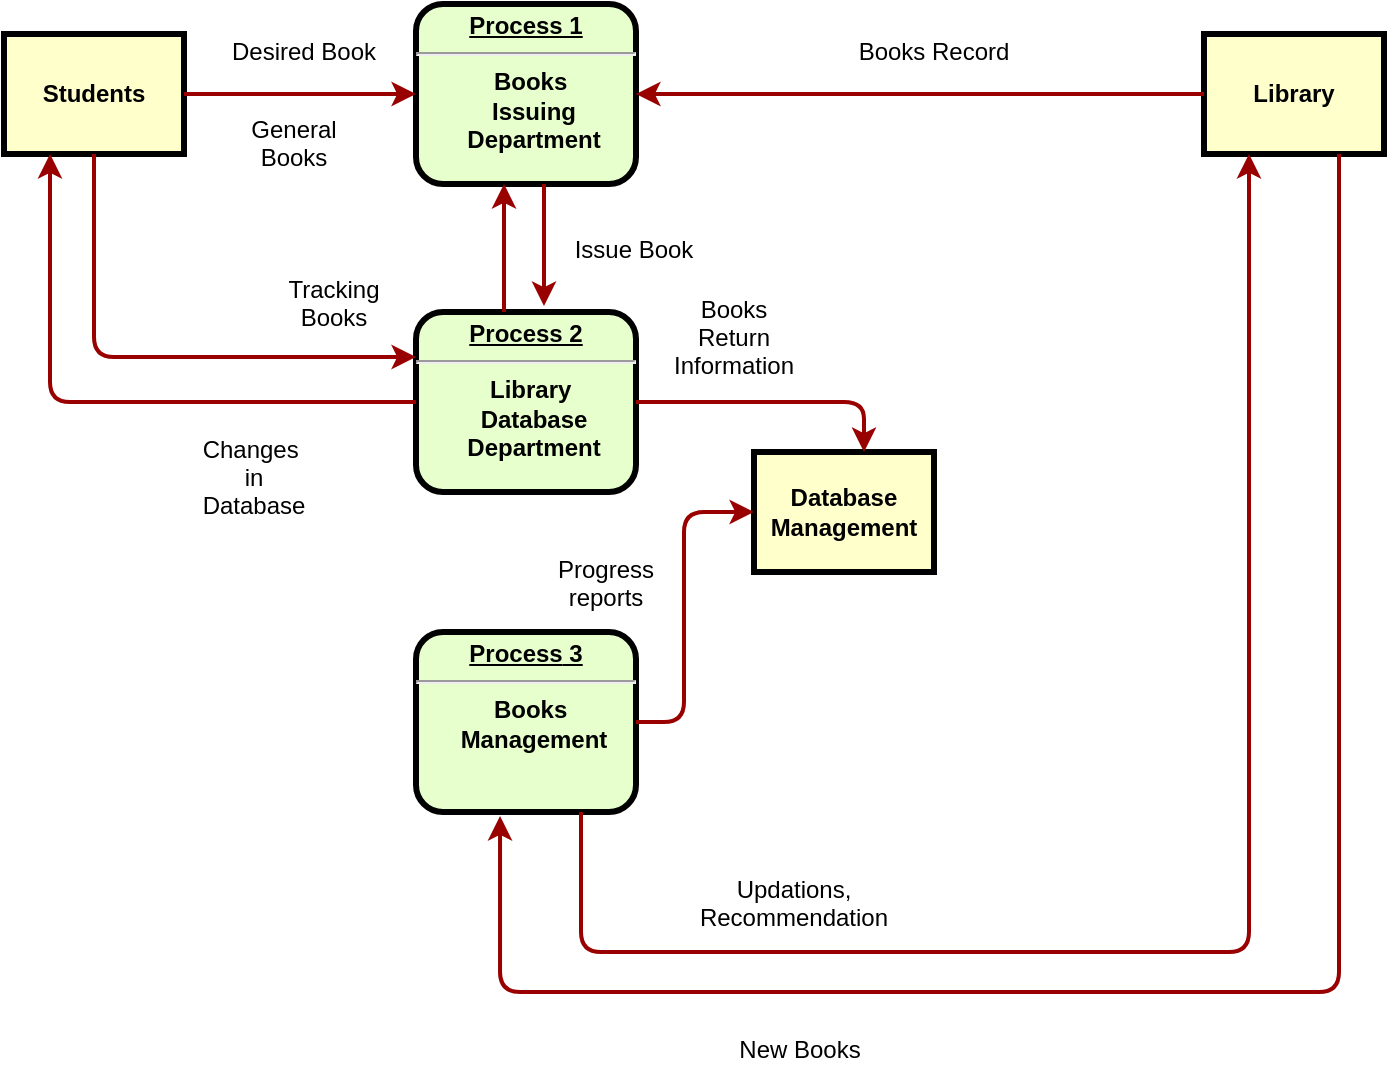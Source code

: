 <mxfile version="13.6.2" type="github">
  <diagram name="Page-1" id="c7558073-3199-34d8-9f00-42111426c3f3">
    <mxGraphModel dx="1186" dy="560" grid="1" gridSize="10" guides="1" tooltips="1" connect="1" arrows="1" fold="1" page="1" pageScale="1" pageWidth="826" pageHeight="1169" background="#ffffff" math="0" shadow="0">
      <root>
        <mxCell id="0" />
        <mxCell id="1" parent="0" />
        <mxCell id="2" value="&lt;p style=&quot;margin: 0px ; margin-top: 4px ; text-align: center ; text-decoration: underline&quot;&gt;&lt;strong&gt;Process 1&lt;br&gt;&lt;/strong&gt;&lt;/p&gt;&lt;hr&gt;&lt;p style=&quot;margin: 0px ; margin-left: 8px&quot;&gt;Books&amp;nbsp;&lt;/p&gt;&lt;p style=&quot;margin: 0px ; margin-left: 8px&quot;&gt;Issuing&lt;/p&gt;&lt;p style=&quot;margin: 0px ; margin-left: 8px&quot;&gt;Department&lt;/p&gt;" style="verticalAlign=middle;align=center;overflow=fill;fontSize=12;fontFamily=Helvetica;html=1;rounded=1;fontStyle=1;strokeWidth=3;fillColor=#E6FFCC" parent="1" vertex="1">
          <mxGeometry x="236" y="236" width="110" height="90" as="geometry" />
        </mxCell>
        <mxCell id="3" value="Library" style="whiteSpace=wrap;align=center;verticalAlign=middle;fontStyle=1;strokeWidth=3;fillColor=#FFFFCC" parent="1" vertex="1">
          <mxGeometry x="630" y="251" width="90" height="60" as="geometry" />
        </mxCell>
        <mxCell id="4" value="Students" style="whiteSpace=wrap;align=center;verticalAlign=middle;fontStyle=1;strokeWidth=3;fillColor=#FFFFCC" parent="1" vertex="1">
          <mxGeometry x="30" y="251" width="90" height="60" as="geometry" />
        </mxCell>
        <mxCell id="6" value="&lt;p style=&quot;margin: 0px ; margin-top: 4px ; text-align: center ; text-decoration: underline&quot;&gt;&lt;strong&gt;Process 2&lt;br&gt;&lt;/strong&gt;&lt;/p&gt;&lt;hr&gt;&lt;p style=&quot;margin: 0px ; margin-left: 8px&quot;&gt;Library&amp;nbsp;&lt;/p&gt;&lt;p style=&quot;margin: 0px ; margin-left: 8px&quot;&gt;Database&lt;/p&gt;&lt;p style=&quot;margin: 0px ; margin-left: 8px&quot;&gt;Department&lt;/p&gt;" style="verticalAlign=middle;align=center;overflow=fill;fontSize=12;fontFamily=Helvetica;html=1;rounded=1;fontStyle=1;strokeWidth=3;fillColor=#E6FFCC" parent="1" vertex="1">
          <mxGeometry x="236" y="390" width="110" height="90" as="geometry" />
        </mxCell>
        <mxCell id="7" value="&lt;p style=&quot;margin: 0px ; margin-top: 4px ; text-align: center ; text-decoration: underline&quot;&gt;&lt;strong&gt;&lt;strong&gt;Process&lt;/strong&gt; 3&lt;br&gt;&lt;/strong&gt;&lt;/p&gt;&lt;hr&gt;&lt;p style=&quot;margin: 0px ; margin-left: 8px&quot;&gt;Books&amp;nbsp;&lt;/p&gt;&lt;p style=&quot;margin: 0px ; margin-left: 8px&quot;&gt;Management&lt;/p&gt;" style="verticalAlign=middle;align=center;overflow=fill;fontSize=12;fontFamily=Helvetica;html=1;rounded=1;fontStyle=1;strokeWidth=3;fillColor=#E6FFCC" parent="1" vertex="1">
          <mxGeometry x="236" y="550" width="110" height="90" as="geometry" />
        </mxCell>
        <mxCell id="12" value="Database&#xa;Management" style="whiteSpace=wrap;align=center;verticalAlign=middle;fontStyle=1;strokeWidth=3;fillColor=#FFFFCC" parent="1" vertex="1">
          <mxGeometry x="405" y="460" width="90" height="60" as="geometry" />
        </mxCell>
        <mxCell id="36" value="" style="edgeStyle=none;noEdgeStyle=1;strokeColor=#990000;strokeWidth=2" parent="1" source="3" target="2" edge="1">
          <mxGeometry width="100" height="100" relative="1" as="geometry">
            <mxPoint x="20" y="250" as="sourcePoint" />
            <mxPoint x="120" y="150" as="targetPoint" />
          </mxGeometry>
        </mxCell>
        <mxCell id="37" value="" style="edgeStyle=none;noEdgeStyle=1;strokeColor=#990000;strokeWidth=2" parent="1" source="4" target="2" edge="1">
          <mxGeometry width="100" height="100" relative="1" as="geometry">
            <mxPoint x="280" y="190" as="sourcePoint" />
            <mxPoint x="380" y="90" as="targetPoint" />
          </mxGeometry>
        </mxCell>
        <mxCell id="52" value="Desired Book" style="text;spacingTop=-5;align=center" parent="1" vertex="1">
          <mxGeometry x="165" y="251" width="30" height="20" as="geometry" />
        </mxCell>
        <mxCell id="53" value="Books Record" style="text;spacingTop=-5;align=center" parent="1" vertex="1">
          <mxGeometry x="480" y="251" width="30" height="20" as="geometry" />
        </mxCell>
        <mxCell id="54" value="General &#xa;Books" style="text;spacingTop=-5;align=center" parent="1" vertex="1">
          <mxGeometry x="160" y="290" width="30" height="20" as="geometry" />
        </mxCell>
        <mxCell id="55" value="" style="edgeStyle=elbowEdgeStyle;elbow=horizontal;strokeColor=#990000;strokeWidth=2;exitX=0.4;exitY=0;exitDx=0;exitDy=0;exitPerimeter=0;" parent="1" source="6" target="2" edge="1">
          <mxGeometry width="100" height="100" relative="1" as="geometry">
            <mxPoint x="280" y="370" as="sourcePoint" />
            <mxPoint x="150" y="430" as="targetPoint" />
            <Array as="points">
              <mxPoint x="280" y="350" />
              <mxPoint x="260" y="370" />
            </Array>
          </mxGeometry>
        </mxCell>
        <mxCell id="56" value="" style="edgeStyle=elbowEdgeStyle;elbow=horizontal;strokeColor=#990000;strokeWidth=2;entryX=0.582;entryY=-0.033;entryDx=0;entryDy=0;entryPerimeter=0;" parent="1" source="2" target="6" edge="1">
          <mxGeometry width="100" height="100" relative="1" as="geometry">
            <mxPoint x="50" y="500" as="sourcePoint" />
            <mxPoint x="310" y="360" as="targetPoint" />
            <Array as="points">
              <mxPoint x="300" y="360" />
            </Array>
          </mxGeometry>
        </mxCell>
        <mxCell id="57" value="Issue Book" style="text;spacingTop=-5;align=center" parent="1" vertex="1">
          <mxGeometry x="330" y="350" width="30" height="20" as="geometry" />
        </mxCell>
        <mxCell id="58" value="" style="edgeStyle=elbowEdgeStyle;elbow=horizontal;strokeColor=#990000;strokeWidth=2;entryX=0;entryY=0.25;entryDx=0;entryDy=0;exitX=0.5;exitY=1;exitDx=0;exitDy=0;" parent="1" source="4" target="6" edge="1">
          <mxGeometry width="100" height="100" relative="1" as="geometry">
            <mxPoint x="90" y="330" as="sourcePoint" />
            <mxPoint x="250" y="490" as="targetPoint" />
            <Array as="points">
              <mxPoint x="75" y="360" />
              <mxPoint x="255" y="690" />
            </Array>
          </mxGeometry>
        </mxCell>
        <mxCell id="59" value="" style="edgeStyle=elbowEdgeStyle;elbow=horizontal;strokeColor=#990000;strokeWidth=2;" parent="1" source="6" target="4" edge="1">
          <mxGeometry width="100" height="100" relative="1" as="geometry">
            <mxPoint x="165" y="750" as="sourcePoint" />
            <mxPoint x="53" y="320" as="targetPoint" />
            <Array as="points">
              <mxPoint x="53" y="380" />
            </Array>
          </mxGeometry>
        </mxCell>
        <mxCell id="60" value="Tracking &#xa;Books" style="text;spacingTop=-5;align=center" parent="1" vertex="1">
          <mxGeometry x="180.0" y="370.0" width="30" height="20" as="geometry" />
        </mxCell>
        <mxCell id="61" value="Changes &#xa;in&#xa;Database" style="text;spacingTop=-5;align=center" parent="1" vertex="1">
          <mxGeometry x="140.0" y="450" width="30" height="20" as="geometry" />
        </mxCell>
        <mxCell id="62" value="Books&#xa;Return&#xa;Information" style="text;spacingTop=-5;align=center" parent="1" vertex="1">
          <mxGeometry x="380.0" y="380" width="30" height="20" as="geometry" />
        </mxCell>
        <mxCell id="64" value="Progress&#xa;reports" style="text;spacingTop=-5;align=center" parent="1" vertex="1">
          <mxGeometry x="316.0" y="510.0" width="30" height="20" as="geometry" />
        </mxCell>
        <mxCell id="65" value="" style="edgeStyle=elbowEdgeStyle;elbow=horizontal;strokeColor=#990000;strokeWidth=2;exitX=1;exitY=0.5;exitDx=0;exitDy=0;" parent="1" source="6" target="12" edge="1">
          <mxGeometry width="100" height="100" relative="1" as="geometry">
            <mxPoint x="75" y="560.0" as="sourcePoint" />
            <mxPoint x="470" y="430" as="targetPoint" />
            <Array as="points">
              <mxPoint x="460" y="420" />
            </Array>
          </mxGeometry>
        </mxCell>
        <mxCell id="67" value="" style="edgeStyle=elbowEdgeStyle;elbow=horizontal;strokeColor=#990000;strokeWidth=2;entryX=0;entryY=0.5;entryDx=0;entryDy=0;" parent="1" source="7" target="12" edge="1">
          <mxGeometry width="100" height="100" relative="1" as="geometry">
            <mxPoint x="290" y="540" as="sourcePoint" />
            <mxPoint x="473" y="480" as="targetPoint" />
            <Array as="points">
              <mxPoint x="370" y="510" />
              <mxPoint x="280" y="510" />
            </Array>
          </mxGeometry>
        </mxCell>
        <mxCell id="72" value="" style="edgeStyle=elbowEdgeStyle;elbow=vertical;strokeColor=#990000;strokeWidth=2;entryX=0.382;entryY=1.022;entryDx=0;entryDy=0;entryPerimeter=0;exitX=0.75;exitY=1;exitDx=0;exitDy=0;" parent="1" source="3" target="7" edge="1">
          <mxGeometry width="100" height="100" relative="1" as="geometry">
            <mxPoint x="660" y="390" as="sourcePoint" />
            <mxPoint x="540" y="700" as="targetPoint" />
            <Array as="points">
              <mxPoint x="420" y="730" />
              <mxPoint x="600" y="780" />
              <mxPoint x="580" y="780" />
              <mxPoint x="560" y="720" />
              <mxPoint x="640" y="429" />
            </Array>
          </mxGeometry>
        </mxCell>
        <mxCell id="73" value="" style="edgeStyle=elbowEdgeStyle;elbow=vertical;strokeColor=#990000;strokeWidth=2;exitX=0.75;exitY=1;exitDx=0;exitDy=0;entryX=0.25;entryY=1;entryDx=0;entryDy=0;" parent="1" source="7" target="3" edge="1">
          <mxGeometry width="100" height="100" relative="1" as="geometry">
            <mxPoint x="275" y="880" as="sourcePoint" />
            <mxPoint x="690" y="420" as="targetPoint" />
            <Array as="points">
              <mxPoint x="410" y="710" />
              <mxPoint x="580" y="660" />
              <mxPoint x="430" y="810" />
              <mxPoint x="550" y="790" />
              <mxPoint x="570" y="680" />
              <mxPoint x="650" y="470" />
              <mxPoint x="660" y="416" />
            </Array>
          </mxGeometry>
        </mxCell>
        <mxCell id="74" value="New Books" style="text;spacingTop=-5;align=center" parent="1" vertex="1">
          <mxGeometry x="413" y="750" width="30" height="20" as="geometry" />
        </mxCell>
        <mxCell id="75" value="Updations,&#xa;Recommendation" style="text;spacingTop=-5;align=center" parent="1" vertex="1">
          <mxGeometry x="410" y="670.0" width="30" height="20" as="geometry" />
        </mxCell>
      </root>
    </mxGraphModel>
  </diagram>
</mxfile>
